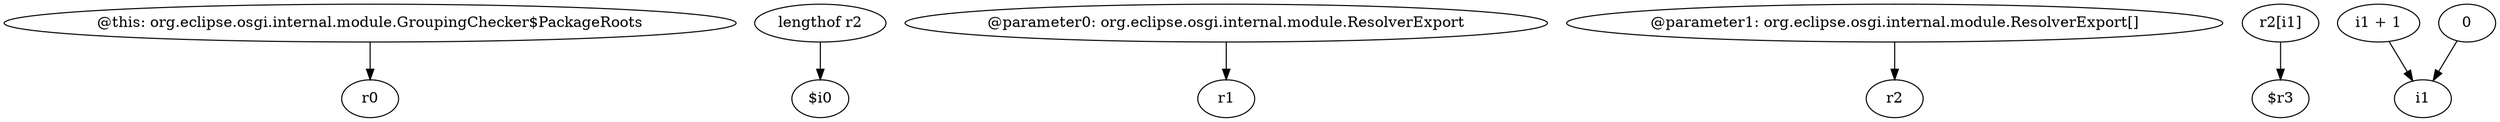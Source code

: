 digraph g {
0[label="@this: org.eclipse.osgi.internal.module.GroupingChecker$PackageRoots"]
1[label="r0"]
0->1[label=""]
2[label="lengthof r2"]
3[label="$i0"]
2->3[label=""]
4[label="@parameter0: org.eclipse.osgi.internal.module.ResolverExport"]
5[label="r1"]
4->5[label=""]
6[label="@parameter1: org.eclipse.osgi.internal.module.ResolverExport[]"]
7[label="r2"]
6->7[label=""]
8[label="r2[i1]"]
9[label="$r3"]
8->9[label=""]
10[label="i1 + 1"]
11[label="i1"]
10->11[label=""]
12[label="0"]
12->11[label=""]
}